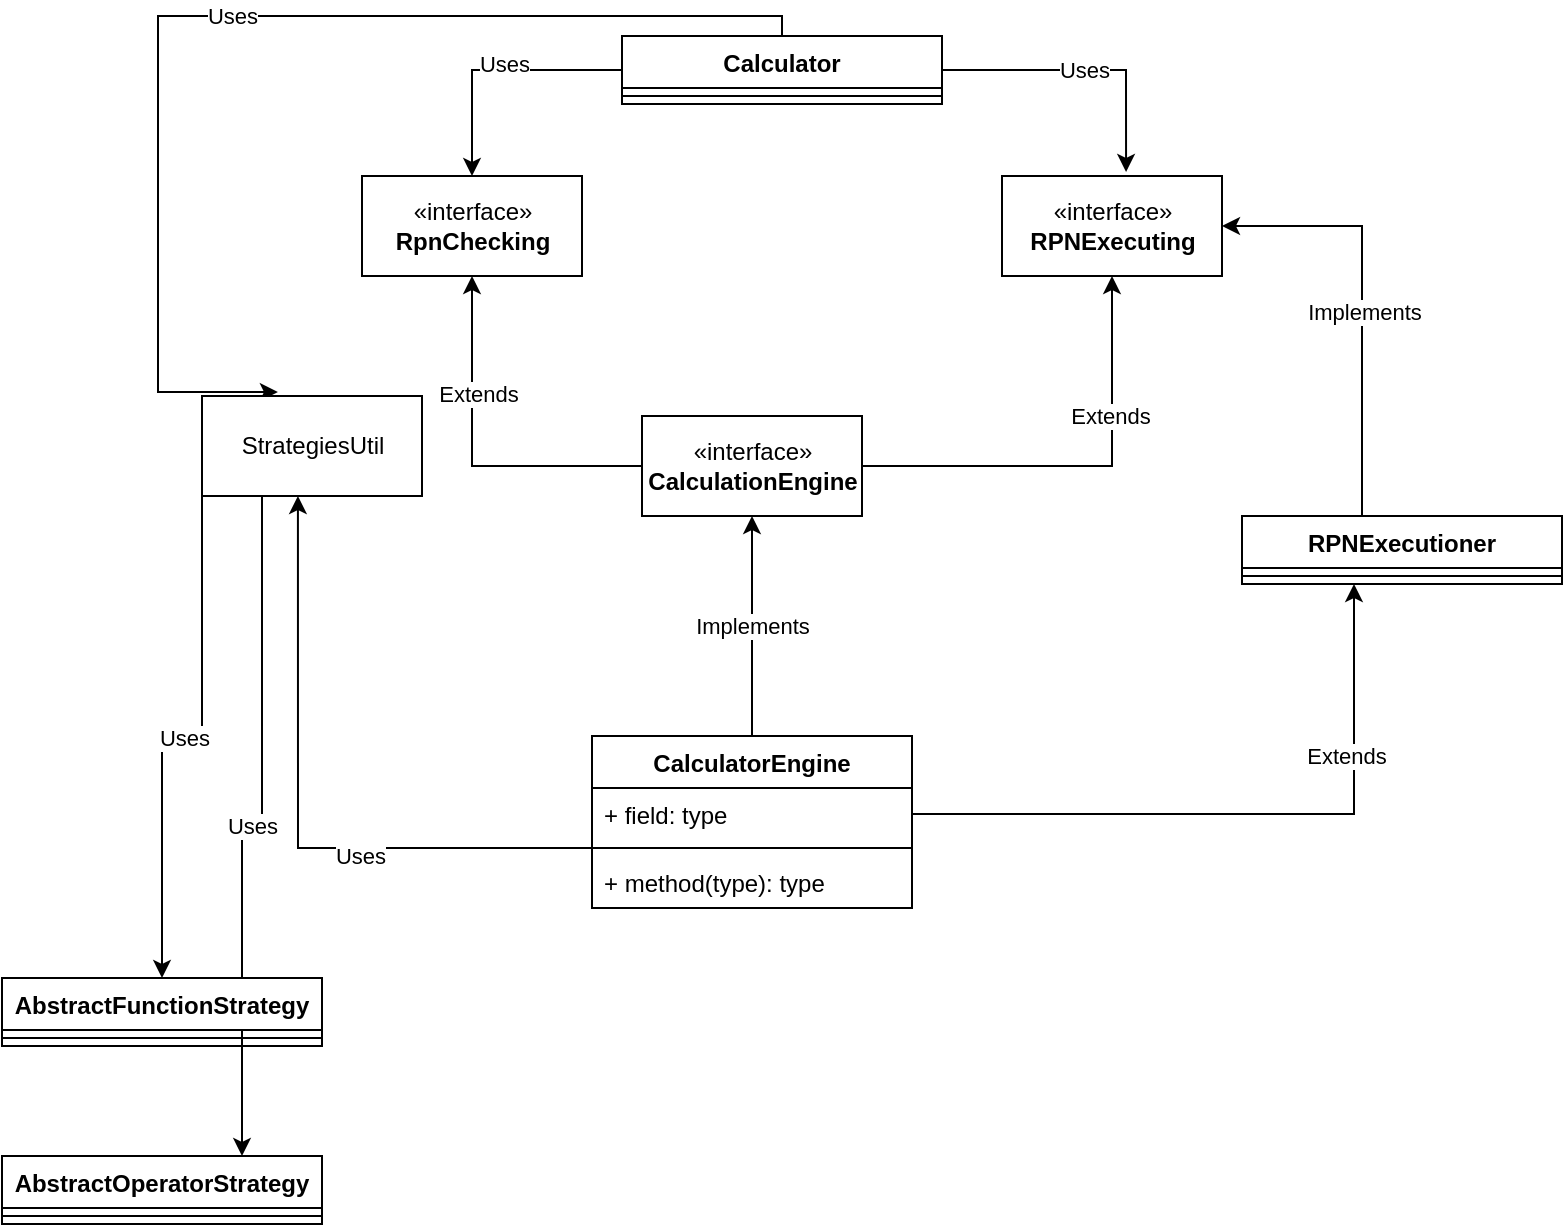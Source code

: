 <mxfile version="14.3.1" type="github" pages="2">
  <diagram id="U_Di6kSQMvSUaMhFNaCB" name="Current Stage">
    <mxGraphModel dx="1422" dy="794" grid="1" gridSize="10" guides="1" tooltips="1" connect="1" arrows="1" fold="1" page="1" pageScale="1" pageWidth="827" pageHeight="1169" math="0" shadow="0">
      <root>
        <mxCell id="0" />
        <mxCell id="1" parent="0" />
        <mxCell id="FJQFGg7HVBiQQnD5ctv0-11" style="edgeStyle=orthogonalEdgeStyle;rounded=0;orthogonalLoop=1;jettySize=auto;html=1;entryX=0.5;entryY=0;entryDx=0;entryDy=0;" parent="1" source="FJQFGg7HVBiQQnD5ctv0-3" target="FJQFGg7HVBiQQnD5ctv0-7" edge="1">
          <mxGeometry relative="1" as="geometry" />
        </mxCell>
        <mxCell id="FJQFGg7HVBiQQnD5ctv0-12" value="Uses&lt;br&gt;" style="edgeLabel;html=1;align=center;verticalAlign=middle;resizable=0;points=[];" parent="FJQFGg7HVBiQQnD5ctv0-11" vertex="1" connectable="0">
          <mxGeometry x="-0.078" y="-3" relative="1" as="geometry">
            <mxPoint as="offset" />
          </mxGeometry>
        </mxCell>
        <mxCell id="FJQFGg7HVBiQQnD5ctv0-13" style="edgeStyle=orthogonalEdgeStyle;rounded=0;orthogonalLoop=1;jettySize=auto;html=1;entryX=0.564;entryY=-0.04;entryDx=0;entryDy=0;entryPerimeter=0;" parent="1" source="FJQFGg7HVBiQQnD5ctv0-3" target="FJQFGg7HVBiQQnD5ctv0-8" edge="1">
          <mxGeometry relative="1" as="geometry" />
        </mxCell>
        <mxCell id="FJQFGg7HVBiQQnD5ctv0-14" value="Uses" style="edgeLabel;html=1;align=center;verticalAlign=middle;resizable=0;points=[];" parent="FJQFGg7HVBiQQnD5ctv0-13" vertex="1" connectable="0">
          <mxGeometry x="-0.007" relative="1" as="geometry">
            <mxPoint as="offset" />
          </mxGeometry>
        </mxCell>
        <mxCell id="FJQFGg7HVBiQQnD5ctv0-39" value="Uses" style="edgeStyle=orthogonalEdgeStyle;rounded=0;orthogonalLoop=1;jettySize=auto;html=1;entryX=0.345;entryY=-0.04;entryDx=0;entryDy=0;entryPerimeter=0;" parent="1" source="FJQFGg7HVBiQQnD5ctv0-3" target="FJQFGg7HVBiQQnD5ctv0-15" edge="1">
          <mxGeometry relative="1" as="geometry">
            <Array as="points">
              <mxPoint x="400" y="70" />
              <mxPoint x="88" y="70" />
            </Array>
          </mxGeometry>
        </mxCell>
        <mxCell id="FJQFGg7HVBiQQnD5ctv0-3" value="Calculator&#xa;" style="swimlane;fontStyle=1;align=center;verticalAlign=top;childLayout=stackLayout;horizontal=1;startSize=26;horizontalStack=0;resizeParent=1;resizeParentMax=0;resizeLast=0;collapsible=1;marginBottom=0;" parent="1" vertex="1">
          <mxGeometry x="320" y="80" width="160" height="34" as="geometry" />
        </mxCell>
        <mxCell id="FJQFGg7HVBiQQnD5ctv0-5" value="" style="line;strokeWidth=1;fillColor=none;align=left;verticalAlign=middle;spacingTop=-1;spacingLeft=3;spacingRight=3;rotatable=0;labelPosition=right;points=[];portConstraint=eastwest;" parent="FJQFGg7HVBiQQnD5ctv0-3" vertex="1">
          <mxGeometry y="26" width="160" height="8" as="geometry" />
        </mxCell>
        <mxCell id="FJQFGg7HVBiQQnD5ctv0-7" value="«interface»&lt;br&gt;&lt;b&gt;RpnChecking&lt;/b&gt;" style="html=1;" parent="1" vertex="1">
          <mxGeometry x="190" y="150" width="110" height="50" as="geometry" />
        </mxCell>
        <mxCell id="FJQFGg7HVBiQQnD5ctv0-8" value="«interface»&lt;br&gt;&lt;b&gt;RPNExecuting&lt;/b&gt;" style="html=1;" parent="1" vertex="1">
          <mxGeometry x="510" y="150" width="110" height="50" as="geometry" />
        </mxCell>
        <mxCell id="FJQFGg7HVBiQQnD5ctv0-52" value="Uses" style="edgeStyle=orthogonalEdgeStyle;rounded=0;orthogonalLoop=1;jettySize=auto;html=1;" parent="1" source="FJQFGg7HVBiQQnD5ctv0-15" target="FJQFGg7HVBiQQnD5ctv0-44" edge="1">
          <mxGeometry relative="1" as="geometry">
            <Array as="points">
              <mxPoint x="110" y="431" />
              <mxPoint x="90" y="431" />
            </Array>
          </mxGeometry>
        </mxCell>
        <mxCell id="FJQFGg7HVBiQQnD5ctv0-53" value="Uses" style="edgeStyle=orthogonalEdgeStyle;rounded=0;orthogonalLoop=1;jettySize=auto;html=1;entryX=0.75;entryY=0;entryDx=0;entryDy=0;" parent="1" source="FJQFGg7HVBiQQnD5ctv0-15" target="FJQFGg7HVBiQQnD5ctv0-48" edge="1">
          <mxGeometry relative="1" as="geometry">
            <Array as="points">
              <mxPoint x="140" y="475" />
              <mxPoint x="130" y="475" />
            </Array>
          </mxGeometry>
        </mxCell>
        <mxCell id="FJQFGg7HVBiQQnD5ctv0-15" value="StrategiesUtil" style="html=1;" parent="1" vertex="1">
          <mxGeometry x="110" y="260" width="110" height="50" as="geometry" />
        </mxCell>
        <mxCell id="FJQFGg7HVBiQQnD5ctv0-36" value="Implements" style="edgeStyle=orthogonalEdgeStyle;rounded=0;orthogonalLoop=1;jettySize=auto;html=1;entryX=0.5;entryY=1;entryDx=0;entryDy=0;" parent="1" source="FJQFGg7HVBiQQnD5ctv0-16" target="FJQFGg7HVBiQQnD5ctv0-20" edge="1">
          <mxGeometry relative="1" as="geometry" />
        </mxCell>
        <mxCell id="FJQFGg7HVBiQQnD5ctv0-16" value="CalculatorEngine" style="swimlane;fontStyle=1;align=center;verticalAlign=top;childLayout=stackLayout;horizontal=1;startSize=26;horizontalStack=0;resizeParent=1;resizeParentMax=0;resizeLast=0;collapsible=1;marginBottom=0;" parent="1" vertex="1">
          <mxGeometry x="305" y="430" width="160" height="86" as="geometry" />
        </mxCell>
        <mxCell id="FJQFGg7HVBiQQnD5ctv0-17" value="+ field: type" style="text;strokeColor=none;fillColor=none;align=left;verticalAlign=top;spacingLeft=4;spacingRight=4;overflow=hidden;rotatable=0;points=[[0,0.5],[1,0.5]];portConstraint=eastwest;" parent="FJQFGg7HVBiQQnD5ctv0-16" vertex="1">
          <mxGeometry y="26" width="160" height="26" as="geometry" />
        </mxCell>
        <mxCell id="FJQFGg7HVBiQQnD5ctv0-18" value="" style="line;strokeWidth=1;fillColor=none;align=left;verticalAlign=middle;spacingTop=-1;spacingLeft=3;spacingRight=3;rotatable=0;labelPosition=right;points=[];portConstraint=eastwest;" parent="FJQFGg7HVBiQQnD5ctv0-16" vertex="1">
          <mxGeometry y="52" width="160" height="8" as="geometry" />
        </mxCell>
        <mxCell id="FJQFGg7HVBiQQnD5ctv0-19" value="+ method(type): type" style="text;strokeColor=none;fillColor=none;align=left;verticalAlign=top;spacingLeft=4;spacingRight=4;overflow=hidden;rotatable=0;points=[[0,0.5],[1,0.5]];portConstraint=eastwest;" parent="FJQFGg7HVBiQQnD5ctv0-16" vertex="1">
          <mxGeometry y="60" width="160" height="26" as="geometry" />
        </mxCell>
        <mxCell id="FJQFGg7HVBiQQnD5ctv0-21" style="edgeStyle=orthogonalEdgeStyle;rounded=0;orthogonalLoop=1;jettySize=auto;html=1;" parent="1" source="FJQFGg7HVBiQQnD5ctv0-20" target="FJQFGg7HVBiQQnD5ctv0-7" edge="1">
          <mxGeometry relative="1" as="geometry" />
        </mxCell>
        <mxCell id="FJQFGg7HVBiQQnD5ctv0-22" value="Extends" style="edgeLabel;html=1;align=center;verticalAlign=middle;resizable=0;points=[];" parent="FJQFGg7HVBiQQnD5ctv0-21" vertex="1" connectable="0">
          <mxGeometry x="0.344" y="-3" relative="1" as="geometry">
            <mxPoint as="offset" />
          </mxGeometry>
        </mxCell>
        <mxCell id="FJQFGg7HVBiQQnD5ctv0-23" style="edgeStyle=orthogonalEdgeStyle;rounded=0;orthogonalLoop=1;jettySize=auto;html=1;entryX=0.5;entryY=1;entryDx=0;entryDy=0;" parent="1" source="FJQFGg7HVBiQQnD5ctv0-20" target="FJQFGg7HVBiQQnD5ctv0-8" edge="1">
          <mxGeometry relative="1" as="geometry" />
        </mxCell>
        <mxCell id="FJQFGg7HVBiQQnD5ctv0-24" value="Extends" style="edgeLabel;html=1;align=center;verticalAlign=middle;resizable=0;points=[];" parent="FJQFGg7HVBiQQnD5ctv0-23" vertex="1" connectable="0">
          <mxGeometry x="0.364" y="1" relative="1" as="geometry">
            <mxPoint as="offset" />
          </mxGeometry>
        </mxCell>
        <mxCell id="FJQFGg7HVBiQQnD5ctv0-20" value="«interface»&lt;br&gt;&lt;b&gt;CalculationEngine&lt;br&gt;&lt;/b&gt;" style="html=1;" parent="1" vertex="1">
          <mxGeometry x="330" y="270" width="110" height="50" as="geometry" />
        </mxCell>
        <mxCell id="FJQFGg7HVBiQQnD5ctv0-34" style="edgeStyle=orthogonalEdgeStyle;rounded=0;orthogonalLoop=1;jettySize=auto;html=1;entryX=1;entryY=0.5;entryDx=0;entryDy=0;" parent="1" source="FJQFGg7HVBiQQnD5ctv0-30" target="FJQFGg7HVBiQQnD5ctv0-8" edge="1">
          <mxGeometry relative="1" as="geometry">
            <Array as="points">
              <mxPoint x="690" y="175" />
            </Array>
          </mxGeometry>
        </mxCell>
        <mxCell id="FJQFGg7HVBiQQnD5ctv0-35" value="Implements&lt;br&gt;" style="edgeLabel;html=1;align=center;verticalAlign=middle;resizable=0;points=[];" parent="FJQFGg7HVBiQQnD5ctv0-34" vertex="1" connectable="0">
          <mxGeometry x="-0.051" y="-1" relative="1" as="geometry">
            <mxPoint as="offset" />
          </mxGeometry>
        </mxCell>
        <mxCell id="FJQFGg7HVBiQQnD5ctv0-30" value="RPNExecutioner" style="swimlane;fontStyle=1;align=center;verticalAlign=top;childLayout=stackLayout;horizontal=1;startSize=26;horizontalStack=0;resizeParent=1;resizeParentMax=0;resizeLast=0;collapsible=1;marginBottom=0;" parent="1" vertex="1">
          <mxGeometry x="630" y="320" width="160" height="34" as="geometry" />
        </mxCell>
        <mxCell id="FJQFGg7HVBiQQnD5ctv0-32" value="" style="line;strokeWidth=1;fillColor=none;align=left;verticalAlign=middle;spacingTop=-1;spacingLeft=3;spacingRight=3;rotatable=0;labelPosition=right;points=[];portConstraint=eastwest;" parent="FJQFGg7HVBiQQnD5ctv0-30" vertex="1">
          <mxGeometry y="26" width="160" height="8" as="geometry" />
        </mxCell>
        <mxCell id="FJQFGg7HVBiQQnD5ctv0-37" style="edgeStyle=orthogonalEdgeStyle;rounded=0;orthogonalLoop=1;jettySize=auto;html=1;entryX=0.35;entryY=1;entryDx=0;entryDy=0;entryPerimeter=0;" parent="1" source="FJQFGg7HVBiQQnD5ctv0-17" target="FJQFGg7HVBiQQnD5ctv0-32" edge="1">
          <mxGeometry relative="1" as="geometry" />
        </mxCell>
        <mxCell id="FJQFGg7HVBiQQnD5ctv0-38" value="Extends" style="edgeLabel;html=1;align=center;verticalAlign=middle;resizable=0;points=[];" parent="FJQFGg7HVBiQQnD5ctv0-37" vertex="1" connectable="0">
          <mxGeometry x="0.488" y="4" relative="1" as="geometry">
            <mxPoint as="offset" />
          </mxGeometry>
        </mxCell>
        <mxCell id="FJQFGg7HVBiQQnD5ctv0-42" style="edgeStyle=orthogonalEdgeStyle;rounded=0;orthogonalLoop=1;jettySize=auto;html=1;entryX=0.436;entryY=1;entryDx=0;entryDy=0;entryPerimeter=0;" parent="1" source="FJQFGg7HVBiQQnD5ctv0-18" target="FJQFGg7HVBiQQnD5ctv0-15" edge="1">
          <mxGeometry relative="1" as="geometry" />
        </mxCell>
        <mxCell id="FJQFGg7HVBiQQnD5ctv0-43" value="Uses" style="edgeLabel;html=1;align=center;verticalAlign=middle;resizable=0;points=[];" parent="FJQFGg7HVBiQQnD5ctv0-42" vertex="1" connectable="0">
          <mxGeometry x="-0.281" y="4" relative="1" as="geometry">
            <mxPoint as="offset" />
          </mxGeometry>
        </mxCell>
        <mxCell id="FJQFGg7HVBiQQnD5ctv0-44" value="AbstractFunctionStrategy&#xa;" style="swimlane;fontStyle=1;align=center;verticalAlign=top;childLayout=stackLayout;horizontal=1;startSize=26;horizontalStack=0;resizeParent=1;resizeParentMax=0;resizeLast=0;collapsible=1;marginBottom=0;" parent="1" vertex="1">
          <mxGeometry x="10" y="551" width="160" height="34" as="geometry" />
        </mxCell>
        <mxCell id="FJQFGg7HVBiQQnD5ctv0-46" value="" style="line;strokeWidth=1;fillColor=none;align=left;verticalAlign=middle;spacingTop=-1;spacingLeft=3;spacingRight=3;rotatable=0;labelPosition=right;points=[];portConstraint=eastwest;" parent="FJQFGg7HVBiQQnD5ctv0-44" vertex="1">
          <mxGeometry y="26" width="160" height="8" as="geometry" />
        </mxCell>
        <mxCell id="FJQFGg7HVBiQQnD5ctv0-48" value="AbstractOperatorStrategy" style="swimlane;fontStyle=1;align=center;verticalAlign=top;childLayout=stackLayout;horizontal=1;startSize=26;horizontalStack=0;resizeParent=1;resizeParentMax=0;resizeLast=0;collapsible=1;marginBottom=0;" parent="1" vertex="1">
          <mxGeometry x="10" y="640" width="160" height="34" as="geometry" />
        </mxCell>
        <mxCell id="FJQFGg7HVBiQQnD5ctv0-50" value="" style="line;strokeWidth=1;fillColor=none;align=left;verticalAlign=middle;spacingTop=-1;spacingLeft=3;spacingRight=3;rotatable=0;labelPosition=right;points=[];portConstraint=eastwest;" parent="FJQFGg7HVBiQQnD5ctv0-48" vertex="1">
          <mxGeometry y="26" width="160" height="8" as="geometry" />
        </mxCell>
      </root>
    </mxGraphModel>
  </diagram>
  <diagram id="a0rP1ED0U-YMXS3hDDce" name="To be stage">
    <mxGraphModel dx="1422" dy="794" grid="1" gridSize="10" guides="1" tooltips="1" connect="1" arrows="1" fold="1" page="1" pageScale="1" pageWidth="827" pageHeight="1169" math="0" shadow="0">
      <root>
        <mxCell id="qiOEUOyGlg2vdSCUv-Mq-0" />
        <mxCell id="qiOEUOyGlg2vdSCUv-Mq-1" parent="qiOEUOyGlg2vdSCUv-Mq-0" />
        <mxCell id="wm4Wc0EaUUwScoY5MQBE-8" value="uses" style="edgeStyle=orthogonalEdgeStyle;rounded=0;orthogonalLoop=1;jettySize=auto;html=1;exitX=0.5;exitY=1;exitDx=0;exitDy=0;entryX=0.588;entryY=0;entryDx=0;entryDy=0;entryPerimeter=0;" parent="qiOEUOyGlg2vdSCUv-Mq-1" source="gHWRe3nLFHHZmOpGxMiy-5" target="wm4Wc0EaUUwScoY5MQBE-0" edge="1">
          <mxGeometry relative="1" as="geometry" />
        </mxCell>
        <mxCell id="wm4Wc0EaUUwScoY5MQBE-9" value="uses" style="edgeStyle=orthogonalEdgeStyle;rounded=0;orthogonalLoop=1;jettySize=auto;html=1;entryX=0.5;entryY=0;entryDx=0;entryDy=0;" parent="qiOEUOyGlg2vdSCUv-Mq-1" source="gHWRe3nLFHHZmOpGxMiy-5" target="wm4Wc0EaUUwScoY5MQBE-4" edge="1">
          <mxGeometry relative="1" as="geometry" />
        </mxCell>
        <mxCell id="4wnKFh6xK30Teqv8G9hT-4" value="uses" style="edgeStyle=orthogonalEdgeStyle;rounded=0;orthogonalLoop=1;jettySize=auto;html=1;entryX=0.5;entryY=0;entryDx=0;entryDy=0;" edge="1" parent="qiOEUOyGlg2vdSCUv-Mq-1" source="gHWRe3nLFHHZmOpGxMiy-5" target="4wnKFh6xK30Teqv8G9hT-0">
          <mxGeometry relative="1" as="geometry" />
        </mxCell>
        <mxCell id="gHWRe3nLFHHZmOpGxMiy-5" value="Calculator&#xa;" style="swimlane;fontStyle=1;align=center;verticalAlign=top;childLayout=stackLayout;horizontal=1;startSize=26;horizontalStack=0;resizeParent=1;resizeParentMax=0;resizeLast=0;collapsible=1;marginBottom=0;" parent="qiOEUOyGlg2vdSCUv-Mq-1" vertex="1">
          <mxGeometry x="190" y="30" width="160" height="34" as="geometry" />
        </mxCell>
        <mxCell id="gHWRe3nLFHHZmOpGxMiy-6" value="" style="line;strokeWidth=1;fillColor=none;align=left;verticalAlign=middle;spacingTop=-1;spacingLeft=3;spacingRight=3;rotatable=0;labelPosition=right;points=[];portConstraint=eastwest;" parent="gHWRe3nLFHHZmOpGxMiy-5" vertex="1">
          <mxGeometry y="26" width="160" height="8" as="geometry" />
        </mxCell>
        <mxCell id="gHWRe3nLFHHZmOpGxMiy-7" value="«interface»&lt;br&gt;&lt;b&gt;RpnChecking&lt;/b&gt;" style="html=1;" parent="qiOEUOyGlg2vdSCUv-Mq-1" vertex="1">
          <mxGeometry x="295" y="365" width="110" height="50" as="geometry" />
        </mxCell>
        <mxCell id="gHWRe3nLFHHZmOpGxMiy-8" value="«interface»&lt;br&gt;&lt;b&gt;RPNExecuting&lt;/b&gt;" style="html=1;" parent="qiOEUOyGlg2vdSCUv-Mq-1" vertex="1">
          <mxGeometry x="620" y="375" width="110" height="50" as="geometry" />
        </mxCell>
        <mxCell id="gHWRe3nLFHHZmOpGxMiy-9" value="Uses" style="edgeStyle=orthogonalEdgeStyle;rounded=0;orthogonalLoop=1;jettySize=auto;html=1;" parent="qiOEUOyGlg2vdSCUv-Mq-1" source="gHWRe3nLFHHZmOpGxMiy-11" edge="1">
          <mxGeometry relative="1" as="geometry">
            <Array as="points">
              <mxPoint x="210" y="606" />
              <mxPoint x="190" y="606" />
            </Array>
            <mxPoint x="190" y="726" as="targetPoint" />
          </mxGeometry>
        </mxCell>
        <mxCell id="gHWRe3nLFHHZmOpGxMiy-10" value="Uses" style="edgeStyle=orthogonalEdgeStyle;rounded=0;orthogonalLoop=1;jettySize=auto;html=1;entryX=0.75;entryY=0;entryDx=0;entryDy=0;" parent="qiOEUOyGlg2vdSCUv-Mq-1" source="gHWRe3nLFHHZmOpGxMiy-11" target="gHWRe3nLFHHZmOpGxMiy-32" edge="1">
          <mxGeometry relative="1" as="geometry">
            <Array as="points">
              <mxPoint x="140" y="475" />
              <mxPoint x="130" y="475" />
            </Array>
          </mxGeometry>
        </mxCell>
        <mxCell id="gHWRe3nLFHHZmOpGxMiy-11" value="StrategiesUtil" style="html=1;" parent="qiOEUOyGlg2vdSCUv-Mq-1" vertex="1">
          <mxGeometry x="210" y="435" width="110" height="50" as="geometry" />
        </mxCell>
        <mxCell id="gHWRe3nLFHHZmOpGxMiy-12" value="Implements" style="edgeStyle=orthogonalEdgeStyle;rounded=0;orthogonalLoop=1;jettySize=auto;html=1;entryX=0.5;entryY=1;entryDx=0;entryDy=0;" parent="qiOEUOyGlg2vdSCUv-Mq-1" source="gHWRe3nLFHHZmOpGxMiy-13" target="gHWRe3nLFHHZmOpGxMiy-21" edge="1">
          <mxGeometry relative="1" as="geometry" />
        </mxCell>
        <mxCell id="gHWRe3nLFHHZmOpGxMiy-13" value="CalculatorEngine" style="swimlane;fontStyle=1;align=center;verticalAlign=top;childLayout=stackLayout;horizontal=1;startSize=26;horizontalStack=0;resizeParent=1;resizeParentMax=0;resizeLast=0;collapsible=1;marginBottom=0;" parent="qiOEUOyGlg2vdSCUv-Mq-1" vertex="1">
          <mxGeometry x="405" y="605" width="160" height="86" as="geometry" />
        </mxCell>
        <mxCell id="gHWRe3nLFHHZmOpGxMiy-14" value="+ field: type" style="text;strokeColor=none;fillColor=none;align=left;verticalAlign=top;spacingLeft=4;spacingRight=4;overflow=hidden;rotatable=0;points=[[0,0.5],[1,0.5]];portConstraint=eastwest;" parent="gHWRe3nLFHHZmOpGxMiy-13" vertex="1">
          <mxGeometry y="26" width="160" height="26" as="geometry" />
        </mxCell>
        <mxCell id="gHWRe3nLFHHZmOpGxMiy-15" value="" style="line;strokeWidth=1;fillColor=none;align=left;verticalAlign=middle;spacingTop=-1;spacingLeft=3;spacingRight=3;rotatable=0;labelPosition=right;points=[];portConstraint=eastwest;" parent="gHWRe3nLFHHZmOpGxMiy-13" vertex="1">
          <mxGeometry y="52" width="160" height="8" as="geometry" />
        </mxCell>
        <mxCell id="gHWRe3nLFHHZmOpGxMiy-16" value="+ method(type): type" style="text;strokeColor=none;fillColor=none;align=left;verticalAlign=top;spacingLeft=4;spacingRight=4;overflow=hidden;rotatable=0;points=[[0,0.5],[1,0.5]];portConstraint=eastwest;" parent="gHWRe3nLFHHZmOpGxMiy-13" vertex="1">
          <mxGeometry y="60" width="160" height="26" as="geometry" />
        </mxCell>
        <mxCell id="gHWRe3nLFHHZmOpGxMiy-17" style="edgeStyle=orthogonalEdgeStyle;rounded=0;orthogonalLoop=1;jettySize=auto;html=1;" parent="qiOEUOyGlg2vdSCUv-Mq-1" source="gHWRe3nLFHHZmOpGxMiy-21" target="gHWRe3nLFHHZmOpGxMiy-7" edge="1">
          <mxGeometry relative="1" as="geometry" />
        </mxCell>
        <mxCell id="gHWRe3nLFHHZmOpGxMiy-18" value="Extends" style="edgeLabel;html=1;align=center;verticalAlign=middle;resizable=0;points=[];" parent="gHWRe3nLFHHZmOpGxMiy-17" vertex="1" connectable="0">
          <mxGeometry x="0.344" y="-3" relative="1" as="geometry">
            <mxPoint as="offset" />
          </mxGeometry>
        </mxCell>
        <mxCell id="gHWRe3nLFHHZmOpGxMiy-19" style="edgeStyle=orthogonalEdgeStyle;rounded=0;orthogonalLoop=1;jettySize=auto;html=1;entryX=0.5;entryY=1;entryDx=0;entryDy=0;" parent="qiOEUOyGlg2vdSCUv-Mq-1" source="gHWRe3nLFHHZmOpGxMiy-21" target="gHWRe3nLFHHZmOpGxMiy-8" edge="1">
          <mxGeometry relative="1" as="geometry" />
        </mxCell>
        <mxCell id="gHWRe3nLFHHZmOpGxMiy-20" value="Extends" style="edgeLabel;html=1;align=center;verticalAlign=middle;resizable=0;points=[];" parent="gHWRe3nLFHHZmOpGxMiy-19" vertex="1" connectable="0">
          <mxGeometry x="0.364" y="1" relative="1" as="geometry">
            <mxPoint as="offset" />
          </mxGeometry>
        </mxCell>
        <mxCell id="gHWRe3nLFHHZmOpGxMiy-21" value="«interface»&lt;br&gt;&lt;b&gt;CalculationEngine&lt;br&gt;&lt;/b&gt;" style="html=1;" parent="qiOEUOyGlg2vdSCUv-Mq-1" vertex="1">
          <mxGeometry x="430" y="445" width="110" height="50" as="geometry" />
        </mxCell>
        <mxCell id="gHWRe3nLFHHZmOpGxMiy-22" style="edgeStyle=orthogonalEdgeStyle;rounded=0;orthogonalLoop=1;jettySize=auto;html=1;entryX=1;entryY=0.5;entryDx=0;entryDy=0;" parent="qiOEUOyGlg2vdSCUv-Mq-1" source="gHWRe3nLFHHZmOpGxMiy-24" target="gHWRe3nLFHHZmOpGxMiy-8" edge="1">
          <mxGeometry relative="1" as="geometry">
            <Array as="points">
              <mxPoint x="790" y="350" />
            </Array>
          </mxGeometry>
        </mxCell>
        <mxCell id="gHWRe3nLFHHZmOpGxMiy-23" value="Implements&lt;br&gt;" style="edgeLabel;html=1;align=center;verticalAlign=middle;resizable=0;points=[];" parent="gHWRe3nLFHHZmOpGxMiy-22" vertex="1" connectable="0">
          <mxGeometry x="-0.051" y="-1" relative="1" as="geometry">
            <mxPoint as="offset" />
          </mxGeometry>
        </mxCell>
        <mxCell id="gHWRe3nLFHHZmOpGxMiy-24" value="RPNExecutioner" style="swimlane;fontStyle=1;align=center;verticalAlign=top;childLayout=stackLayout;horizontal=1;startSize=26;horizontalStack=0;resizeParent=1;resizeParentMax=0;resizeLast=0;collapsible=1;marginBottom=0;" parent="qiOEUOyGlg2vdSCUv-Mq-1" vertex="1">
          <mxGeometry x="730" y="495" width="160" height="34" as="geometry" />
        </mxCell>
        <mxCell id="gHWRe3nLFHHZmOpGxMiy-25" value="" style="line;strokeWidth=1;fillColor=none;align=left;verticalAlign=middle;spacingTop=-1;spacingLeft=3;spacingRight=3;rotatable=0;labelPosition=right;points=[];portConstraint=eastwest;" parent="gHWRe3nLFHHZmOpGxMiy-24" vertex="1">
          <mxGeometry y="26" width="160" height="8" as="geometry" />
        </mxCell>
        <mxCell id="gHWRe3nLFHHZmOpGxMiy-26" style="edgeStyle=orthogonalEdgeStyle;rounded=0;orthogonalLoop=1;jettySize=auto;html=1;entryX=0.35;entryY=1;entryDx=0;entryDy=0;entryPerimeter=0;" parent="qiOEUOyGlg2vdSCUv-Mq-1" source="gHWRe3nLFHHZmOpGxMiy-14" target="gHWRe3nLFHHZmOpGxMiy-25" edge="1">
          <mxGeometry relative="1" as="geometry" />
        </mxCell>
        <mxCell id="gHWRe3nLFHHZmOpGxMiy-27" value="Extends" style="edgeLabel;html=1;align=center;verticalAlign=middle;resizable=0;points=[];" parent="gHWRe3nLFHHZmOpGxMiy-26" vertex="1" connectable="0">
          <mxGeometry x="0.488" y="4" relative="1" as="geometry">
            <mxPoint as="offset" />
          </mxGeometry>
        </mxCell>
        <mxCell id="gHWRe3nLFHHZmOpGxMiy-28" style="edgeStyle=orthogonalEdgeStyle;rounded=0;orthogonalLoop=1;jettySize=auto;html=1;entryX=0.436;entryY=1;entryDx=0;entryDy=0;entryPerimeter=0;" parent="qiOEUOyGlg2vdSCUv-Mq-1" source="gHWRe3nLFHHZmOpGxMiy-15" target="gHWRe3nLFHHZmOpGxMiy-11" edge="1">
          <mxGeometry relative="1" as="geometry" />
        </mxCell>
        <mxCell id="gHWRe3nLFHHZmOpGxMiy-29" value="Uses" style="edgeLabel;html=1;align=center;verticalAlign=middle;resizable=0;points=[];" parent="gHWRe3nLFHHZmOpGxMiy-28" vertex="1" connectable="0">
          <mxGeometry x="-0.281" y="4" relative="1" as="geometry">
            <mxPoint as="offset" />
          </mxGeometry>
        </mxCell>
        <mxCell id="gHWRe3nLFHHZmOpGxMiy-30" value="AbstractFunctionStrategy&#xa;" style="swimlane;fontStyle=1;align=center;verticalAlign=top;childLayout=stackLayout;horizontal=1;startSize=26;horizontalStack=0;resizeParent=1;resizeParentMax=0;resizeLast=0;collapsible=1;marginBottom=0;" parent="qiOEUOyGlg2vdSCUv-Mq-1" vertex="1">
          <mxGeometry x="10" y="551" width="160" height="34" as="geometry" />
        </mxCell>
        <mxCell id="gHWRe3nLFHHZmOpGxMiy-31" value="" style="line;strokeWidth=1;fillColor=none;align=left;verticalAlign=middle;spacingTop=-1;spacingLeft=3;spacingRight=3;rotatable=0;labelPosition=right;points=[];portConstraint=eastwest;" parent="gHWRe3nLFHHZmOpGxMiy-30" vertex="1">
          <mxGeometry y="26" width="160" height="8" as="geometry" />
        </mxCell>
        <mxCell id="gHWRe3nLFHHZmOpGxMiy-32" value="AbstractOperatorStrategy" style="swimlane;fontStyle=1;align=center;verticalAlign=top;childLayout=stackLayout;horizontal=1;startSize=26;horizontalStack=0;resizeParent=1;resizeParentMax=0;resizeLast=0;collapsible=1;marginBottom=0;" parent="qiOEUOyGlg2vdSCUv-Mq-1" vertex="1">
          <mxGeometry x="10" y="640" width="160" height="34" as="geometry" />
        </mxCell>
        <mxCell id="gHWRe3nLFHHZmOpGxMiy-33" value="" style="line;strokeWidth=1;fillColor=none;align=left;verticalAlign=middle;spacingTop=-1;spacingLeft=3;spacingRight=3;rotatable=0;labelPosition=right;points=[];portConstraint=eastwest;" parent="gHWRe3nLFHHZmOpGxMiy-32" vertex="1">
          <mxGeometry y="26" width="160" height="8" as="geometry" />
        </mxCell>
        <mxCell id="wm4Wc0EaUUwScoY5MQBE-0" value="InputTransformer" style="swimlane;fontStyle=1;align=center;verticalAlign=top;childLayout=stackLayout;horizontal=1;startSize=26;horizontalStack=0;resizeParent=1;resizeParentMax=0;resizeLast=0;collapsible=1;marginBottom=0;" parent="qiOEUOyGlg2vdSCUv-Mq-1" vertex="1">
          <mxGeometry x="85" y="130" width="160" height="34" as="geometry" />
        </mxCell>
        <mxCell id="wm4Wc0EaUUwScoY5MQBE-2" value="" style="line;strokeWidth=1;fillColor=none;align=left;verticalAlign=middle;spacingTop=-1;spacingLeft=3;spacingRight=3;rotatable=0;labelPosition=right;points=[];portConstraint=eastwest;" parent="wm4Wc0EaUUwScoY5MQBE-0" vertex="1">
          <mxGeometry y="26" width="160" height="8" as="geometry" />
        </mxCell>
        <mxCell id="wm4Wc0EaUUwScoY5MQBE-4" value="RPNFactory" style="swimlane;fontStyle=1;align=center;verticalAlign=top;childLayout=stackLayout;horizontal=1;startSize=26;horizontalStack=0;resizeParent=1;resizeParentMax=0;resizeLast=0;collapsible=1;marginBottom=0;" parent="qiOEUOyGlg2vdSCUv-Mq-1" vertex="1">
          <mxGeometry x="290" y="130" width="160" height="34" as="geometry" />
        </mxCell>
        <mxCell id="wm4Wc0EaUUwScoY5MQBE-6" value="" style="line;strokeWidth=1;fillColor=none;align=left;verticalAlign=middle;spacingTop=-1;spacingLeft=3;spacingRight=3;rotatable=0;labelPosition=right;points=[];portConstraint=eastwest;" parent="wm4Wc0EaUUwScoY5MQBE-4" vertex="1">
          <mxGeometry y="26" width="160" height="8" as="geometry" />
        </mxCell>
        <mxCell id="4wnKFh6xK30Teqv8G9hT-0" value="RPNCalculator" style="swimlane;fontStyle=1;align=center;verticalAlign=top;childLayout=stackLayout;horizontal=1;startSize=26;horizontalStack=0;resizeParent=1;resizeParentMax=0;resizeLast=0;collapsible=1;marginBottom=0;" vertex="1" parent="qiOEUOyGlg2vdSCUv-Mq-1">
          <mxGeometry x="480" y="130" width="160" height="34" as="geometry" />
        </mxCell>
        <mxCell id="4wnKFh6xK30Teqv8G9hT-2" value="" style="line;strokeWidth=1;fillColor=none;align=left;verticalAlign=middle;spacingTop=-1;spacingLeft=3;spacingRight=3;rotatable=0;labelPosition=right;points=[];portConstraint=eastwest;" vertex="1" parent="4wnKFh6xK30Teqv8G9hT-0">
          <mxGeometry y="26" width="160" height="8" as="geometry" />
        </mxCell>
      </root>
    </mxGraphModel>
  </diagram>
</mxfile>
